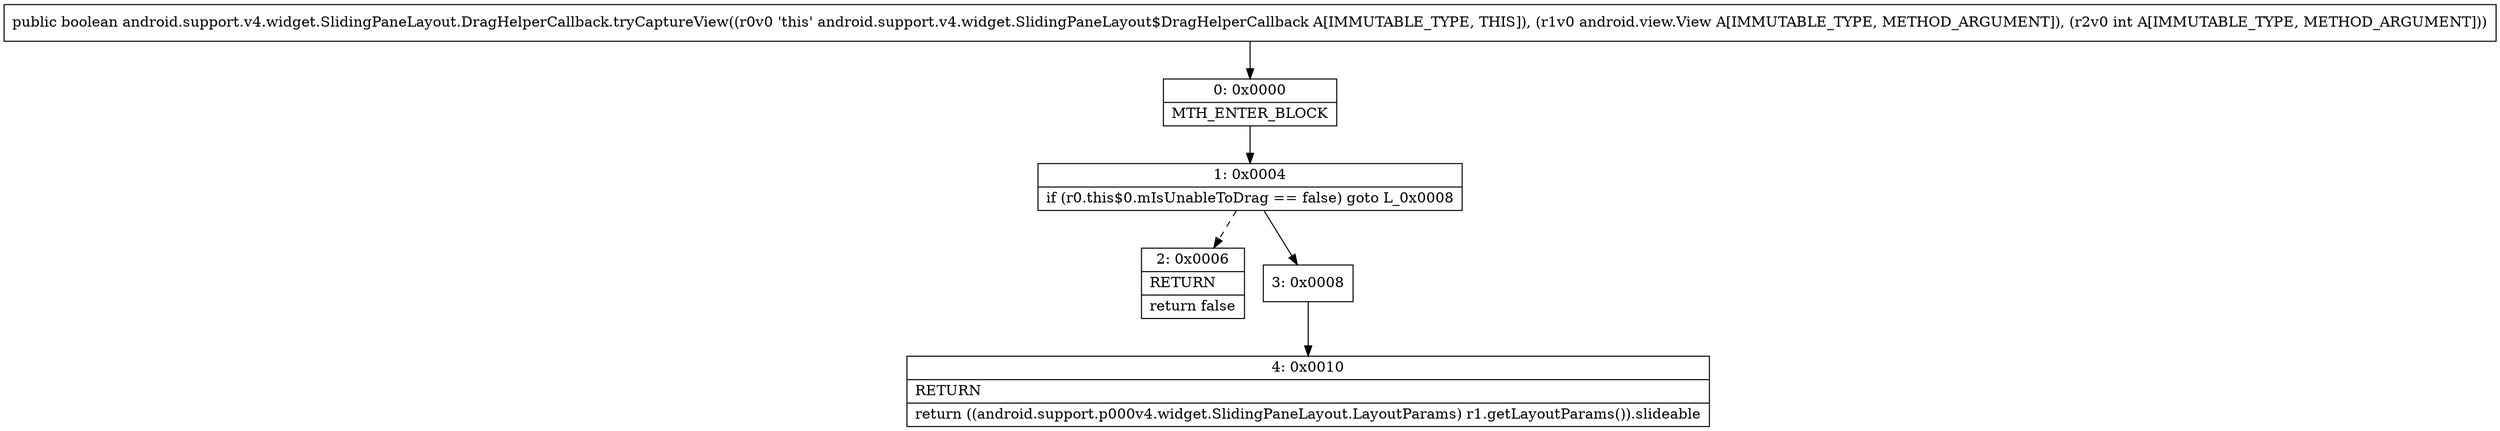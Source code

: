 digraph "CFG forandroid.support.v4.widget.SlidingPaneLayout.DragHelperCallback.tryCaptureView(Landroid\/view\/View;I)Z" {
Node_0 [shape=record,label="{0\:\ 0x0000|MTH_ENTER_BLOCK\l}"];
Node_1 [shape=record,label="{1\:\ 0x0004|if (r0.this$0.mIsUnableToDrag == false) goto L_0x0008\l}"];
Node_2 [shape=record,label="{2\:\ 0x0006|RETURN\l|return false\l}"];
Node_3 [shape=record,label="{3\:\ 0x0008}"];
Node_4 [shape=record,label="{4\:\ 0x0010|RETURN\l|return ((android.support.p000v4.widget.SlidingPaneLayout.LayoutParams) r1.getLayoutParams()).slideable\l}"];
MethodNode[shape=record,label="{public boolean android.support.v4.widget.SlidingPaneLayout.DragHelperCallback.tryCaptureView((r0v0 'this' android.support.v4.widget.SlidingPaneLayout$DragHelperCallback A[IMMUTABLE_TYPE, THIS]), (r1v0 android.view.View A[IMMUTABLE_TYPE, METHOD_ARGUMENT]), (r2v0 int A[IMMUTABLE_TYPE, METHOD_ARGUMENT])) }"];
MethodNode -> Node_0;
Node_0 -> Node_1;
Node_1 -> Node_2[style=dashed];
Node_1 -> Node_3;
Node_3 -> Node_4;
}

